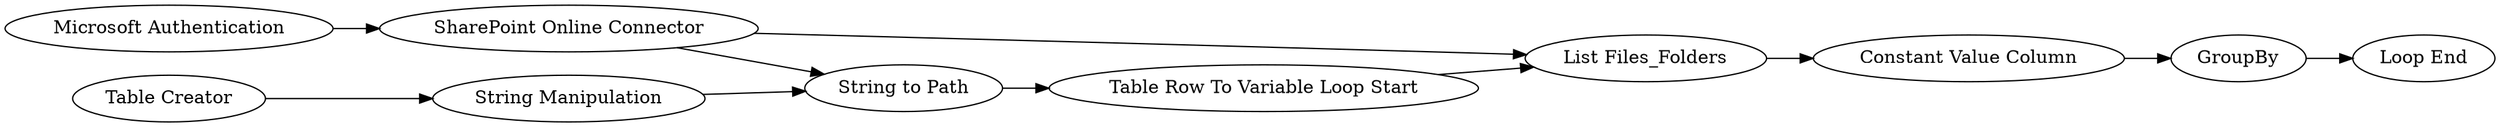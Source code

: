 digraph {
	2089 [label="Microsoft Authentication"]
	2090 [label="String to Path"]
	2092 [label="SharePoint Online Connector"]
	2093 [label="Table Row To Variable Loop Start"]
	2094 [label="List Files_Folders"]
	2095 [label="Loop End"]
	2096 [label=GroupBy]
	2097 [label="Constant Value Column"]
	2098 [label="Table Creator"]
	2105 [label="String Manipulation"]
	2089 -> 2092
	2090 -> 2093
	2092 -> 2094
	2092 -> 2090
	2093 -> 2094
	2094 -> 2097
	2096 -> 2095
	2097 -> 2096
	2098 -> 2105
	2105 -> 2090
	rankdir=LR
}
